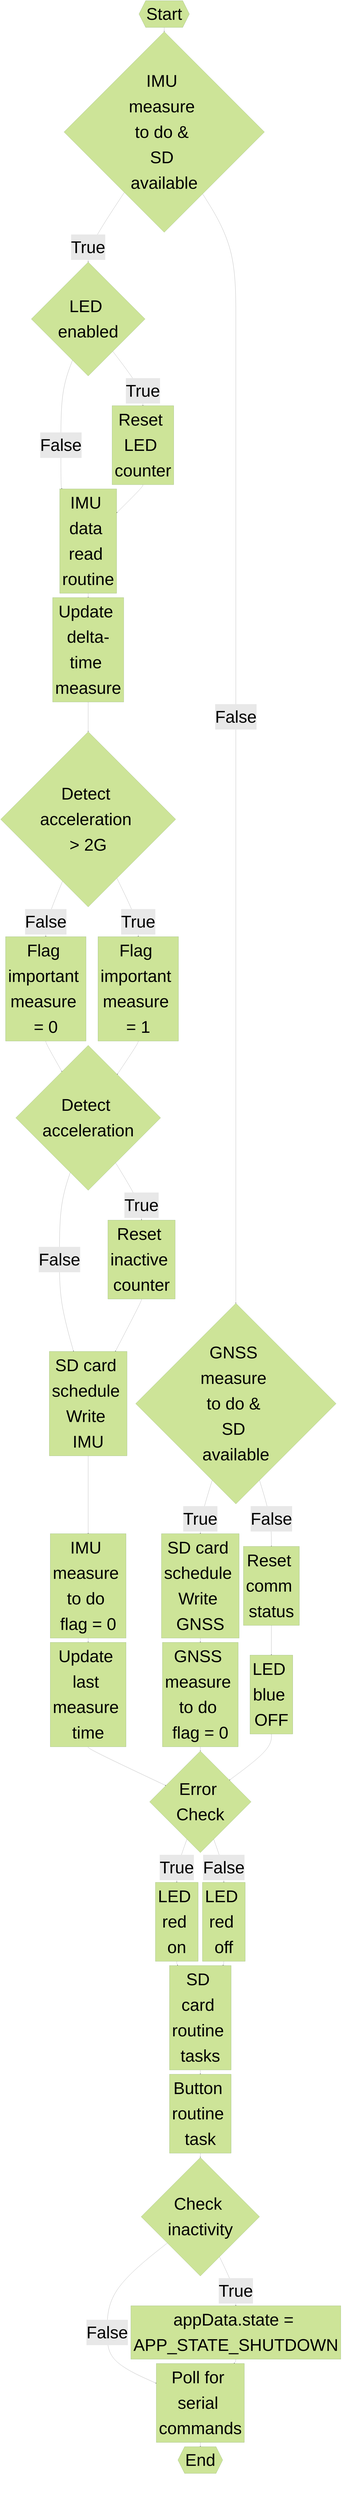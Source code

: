 %%{init: {'theme': 'forest', 'themeVariables': { 'fontSize': '200px', 'fontFamily': 'Arial'}}}%%

graph TB
    start{{"Start"}} --> cond1{"IMU measure to do & SD available"}
    cond1 -->|True| subcond1{LED enabled}
    cond1 -->|False| cond2{"GNSS measure to do & SD available"}
    subcond1 -->|True| A["Reset LED counter"]
    subcond1 -->|False| B["IMU data read routine"]
    A --> B["IMU data read routine"]
    B --> C["Update delta-time measure"]
    C --> subcond2{Detect acceleration > 2G}
    subcond2 -->|True| T["Flag important measure = 1"]
    subcond2 -->|False| D["Flag important measure = 0"]
    D & T --> subcond3{Detect acceleration}
    subcond3 -->|True| E["Reset inactive counter"]
    subcond3 -->|False| F["SD card schedule Write for IMU"]
    E --> F["SD card schedule Write IMU"]
    F --> G["IMU measure to do flag = 0"]
    G --> H["Update last measure time"]
    cond2 -->|True| I["SD card schedule Write GNSS"]
    cond2 -->|False| J["Reset comm status"]
    I --> K["GNSS measure to do flag = 0"]
    J --> L["LED blue OFF"]
    H --> cond3{Error Check}
    K --> cond3{Error Check}
    L --> cond3{Error Check}
    cond3 -->|True| M["LED red on"]
    cond3 -->|False| N["LED red off"]
    M & N --> O["SD card routine tasks"]
    O --> P["Button routine task"]
    P --> Q{Check inactivity}
    Q -->|True| QT["appData.state = APP_STATE_SHUTDOWN"]
    Q -->|False| Poll
    QT --> Poll["Poll for serial commands"]
    Poll --> final{{"End"}}